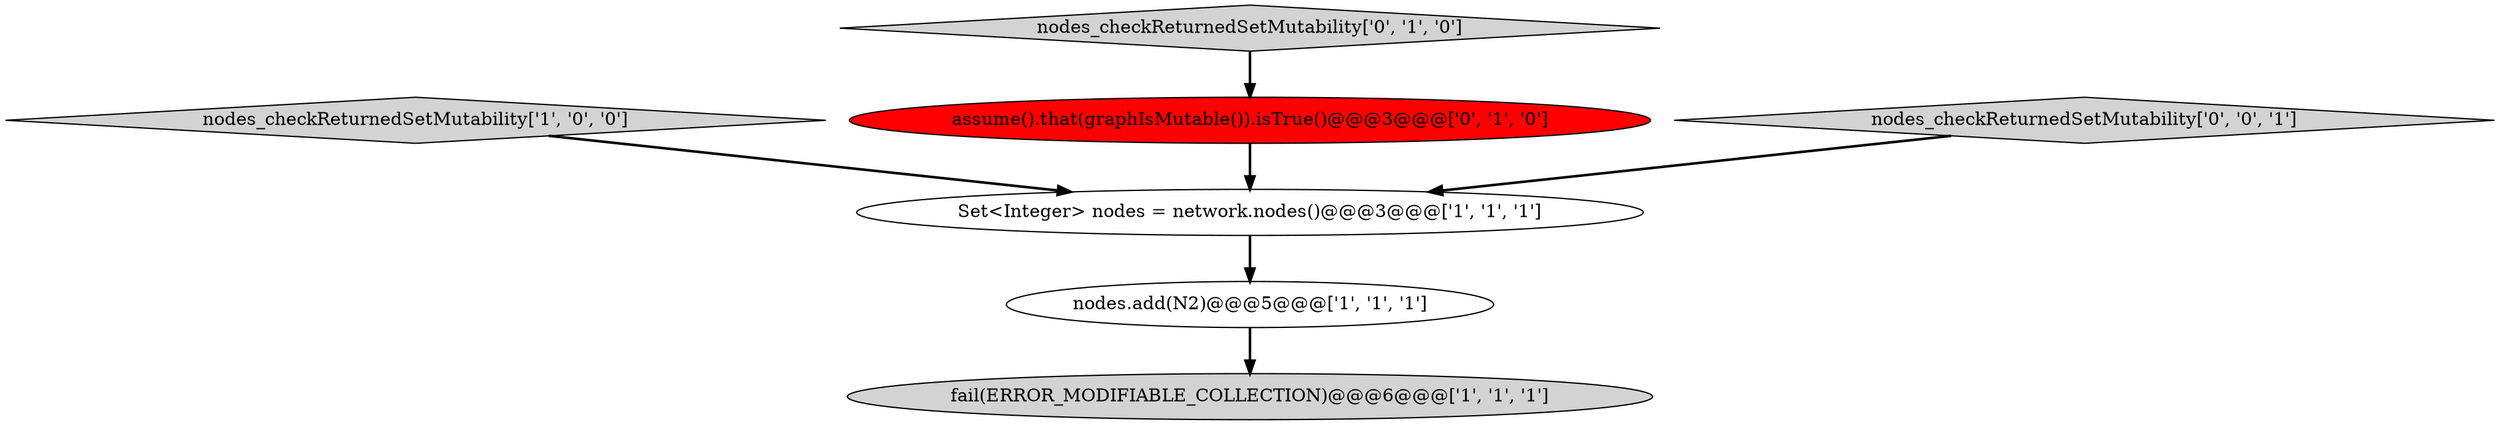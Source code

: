 digraph {
1 [style = filled, label = "fail(ERROR_MODIFIABLE_COLLECTION)@@@6@@@['1', '1', '1']", fillcolor = lightgray, shape = ellipse image = "AAA0AAABBB1BBB"];
2 [style = filled, label = "nodes_checkReturnedSetMutability['1', '0', '0']", fillcolor = lightgray, shape = diamond image = "AAA0AAABBB1BBB"];
4 [style = filled, label = "assume().that(graphIsMutable()).isTrue()@@@3@@@['0', '1', '0']", fillcolor = red, shape = ellipse image = "AAA1AAABBB2BBB"];
6 [style = filled, label = "nodes_checkReturnedSetMutability['0', '0', '1']", fillcolor = lightgray, shape = diamond image = "AAA0AAABBB3BBB"];
3 [style = filled, label = "Set<Integer> nodes = network.nodes()@@@3@@@['1', '1', '1']", fillcolor = white, shape = ellipse image = "AAA0AAABBB1BBB"];
0 [style = filled, label = "nodes.add(N2)@@@5@@@['1', '1', '1']", fillcolor = white, shape = ellipse image = "AAA0AAABBB1BBB"];
5 [style = filled, label = "nodes_checkReturnedSetMutability['0', '1', '0']", fillcolor = lightgray, shape = diamond image = "AAA0AAABBB2BBB"];
3->0 [style = bold, label=""];
4->3 [style = bold, label=""];
6->3 [style = bold, label=""];
0->1 [style = bold, label=""];
5->4 [style = bold, label=""];
2->3 [style = bold, label=""];
}
